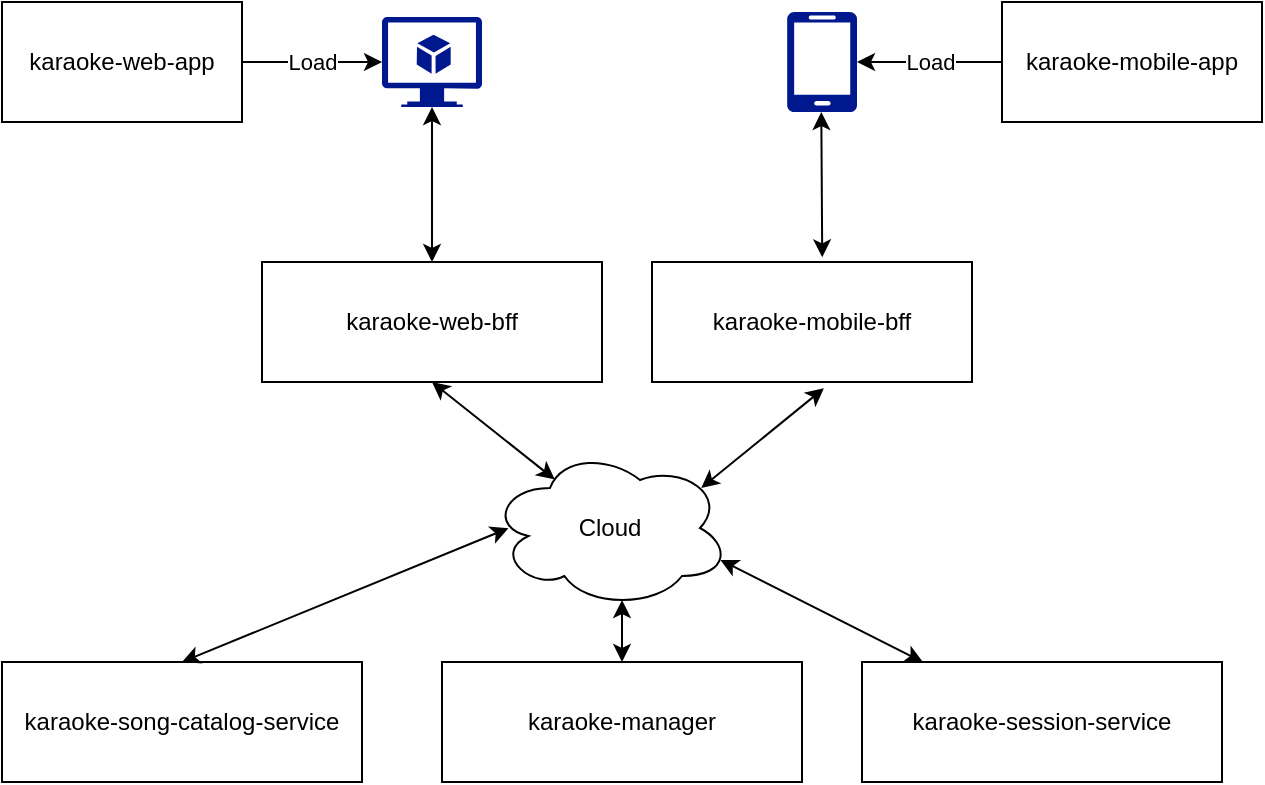 <mxfile version="27.1.6">
  <diagram name="Página-1" id="JX8rJXF7wh8J5So9Frel">
    <mxGraphModel dx="707" dy="523" grid="1" gridSize="10" guides="1" tooltips="1" connect="1" arrows="1" fold="1" page="1" pageScale="1" pageWidth="827" pageHeight="1169" math="0" shadow="0">
      <root>
        <mxCell id="0" />
        <mxCell id="1" parent="0" />
        <mxCell id="a4TKVZqR3TsQB03q37aO-2" value="karaoke-manager" style="rounded=0;whiteSpace=wrap;html=1;" vertex="1" parent="1">
          <mxGeometry x="400" y="520" width="180" height="60" as="geometry" />
        </mxCell>
        <mxCell id="a4TKVZqR3TsQB03q37aO-3" value="karaoke-session-service" style="rounded=0;whiteSpace=wrap;html=1;" vertex="1" parent="1">
          <mxGeometry x="610" y="520" width="180" height="60" as="geometry" />
        </mxCell>
        <mxCell id="a4TKVZqR3TsQB03q37aO-4" value="karaoke-song-catalog-service" style="rounded=0;whiteSpace=wrap;html=1;" vertex="1" parent="1">
          <mxGeometry x="180" y="520" width="180" height="60" as="geometry" />
        </mxCell>
        <mxCell id="a4TKVZqR3TsQB03q37aO-5" value="karaoke-mobile-bff" style="rounded=0;whiteSpace=wrap;html=1;" vertex="1" parent="1">
          <mxGeometry x="505" y="320" width="160" height="60" as="geometry" />
        </mxCell>
        <mxCell id="a4TKVZqR3TsQB03q37aO-6" value="karaoke-web-bff" style="rounded=0;whiteSpace=wrap;html=1;" vertex="1" parent="1">
          <mxGeometry x="310" y="320" width="170" height="60" as="geometry" />
        </mxCell>
        <mxCell id="a4TKVZqR3TsQB03q37aO-7" value="karaoke-web-app" style="rounded=0;whiteSpace=wrap;html=1;" vertex="1" parent="1">
          <mxGeometry x="180" y="190" width="120" height="60" as="geometry" />
        </mxCell>
        <mxCell id="a4TKVZqR3TsQB03q37aO-8" value="karaoke-mobile-app" style="rounded=0;whiteSpace=wrap;html=1;" vertex="1" parent="1">
          <mxGeometry x="680" y="190" width="130" height="60" as="geometry" />
        </mxCell>
        <mxCell id="a4TKVZqR3TsQB03q37aO-12" value="" style="sketch=0;aspect=fixed;pointerEvents=1;shadow=0;dashed=0;html=1;strokeColor=none;labelPosition=center;verticalLabelPosition=bottom;verticalAlign=top;align=center;fillColor=#00188D;shape=mxgraph.azure.mobile" vertex="1" parent="1">
          <mxGeometry x="572.5" y="195" width="35" height="50" as="geometry" />
        </mxCell>
        <mxCell id="a4TKVZqR3TsQB03q37aO-13" value="" style="sketch=0;aspect=fixed;pointerEvents=1;shadow=0;dashed=0;html=1;strokeColor=none;labelPosition=center;verticalLabelPosition=bottom;verticalAlign=top;align=center;fillColor=#00188D;shape=mxgraph.azure.virtual_machine_feature" vertex="1" parent="1">
          <mxGeometry x="370" y="197.5" width="50" height="45" as="geometry" />
        </mxCell>
        <mxCell id="a4TKVZqR3TsQB03q37aO-14" value="" style="endArrow=classic;startArrow=classic;html=1;rounded=0;exitX=0.5;exitY=0;exitDx=0;exitDy=0;entryX=0.5;entryY=1;entryDx=0;entryDy=0;entryPerimeter=0;" edge="1" parent="1" source="a4TKVZqR3TsQB03q37aO-6" target="a4TKVZqR3TsQB03q37aO-13">
          <mxGeometry width="50" height="50" relative="1" as="geometry">
            <mxPoint x="414" y="340" as="sourcePoint" />
            <mxPoint x="464" y="290" as="targetPoint" />
          </mxGeometry>
        </mxCell>
        <mxCell id="a4TKVZqR3TsQB03q37aO-15" value="" style="endArrow=classic;startArrow=classic;html=1;rounded=0;entryX=0.49;entryY=1;entryDx=0;entryDy=0;entryPerimeter=0;exitX=0.532;exitY=-0.039;exitDx=0;exitDy=0;exitPerimeter=0;" edge="1" parent="1" source="a4TKVZqR3TsQB03q37aO-5" target="a4TKVZqR3TsQB03q37aO-12">
          <mxGeometry width="50" height="50" relative="1" as="geometry">
            <mxPoint x="600" y="310" as="sourcePoint" />
            <mxPoint x="589.66" y="243" as="targetPoint" />
          </mxGeometry>
        </mxCell>
        <mxCell id="a4TKVZqR3TsQB03q37aO-16" value="Load" style="endArrow=classic;html=1;rounded=0;exitX=1;exitY=0.5;exitDx=0;exitDy=0;entryX=0;entryY=0.5;entryDx=0;entryDy=0;entryPerimeter=0;" edge="1" parent="1" source="a4TKVZqR3TsQB03q37aO-7" target="a4TKVZqR3TsQB03q37aO-13">
          <mxGeometry width="50" height="50" relative="1" as="geometry">
            <mxPoint x="330" y="230" as="sourcePoint" />
            <mxPoint x="380" y="180" as="targetPoint" />
          </mxGeometry>
        </mxCell>
        <mxCell id="a4TKVZqR3TsQB03q37aO-17" value="Load" style="endArrow=classic;html=1;rounded=0;exitX=0;exitY=0.5;exitDx=0;exitDy=0;entryX=1;entryY=0.5;entryDx=0;entryDy=0;entryPerimeter=0;" edge="1" parent="1" source="a4TKVZqR3TsQB03q37aO-8" target="a4TKVZqR3TsQB03q37aO-12">
          <mxGeometry width="50" height="50" relative="1" as="geometry">
            <mxPoint x="620" y="320" as="sourcePoint" />
            <mxPoint x="620" y="240" as="targetPoint" />
          </mxGeometry>
        </mxCell>
        <mxCell id="a4TKVZqR3TsQB03q37aO-19" value="Cloud" style="ellipse;shape=cloud;whiteSpace=wrap;html=1;" vertex="1" parent="1">
          <mxGeometry x="424" y="413" width="120" height="80" as="geometry" />
        </mxCell>
        <mxCell id="a4TKVZqR3TsQB03q37aO-21" value="" style="endArrow=classic;startArrow=classic;html=1;rounded=0;exitX=0.5;exitY=0;exitDx=0;exitDy=0;entryX=0.077;entryY=0.501;entryDx=0;entryDy=0;entryPerimeter=0;" edge="1" parent="1" source="a4TKVZqR3TsQB03q37aO-4" target="a4TKVZqR3TsQB03q37aO-19">
          <mxGeometry width="50" height="50" relative="1" as="geometry">
            <mxPoint x="290" y="490" as="sourcePoint" />
            <mxPoint x="340" y="440" as="targetPoint" />
          </mxGeometry>
        </mxCell>
        <mxCell id="a4TKVZqR3TsQB03q37aO-22" value="" style="endArrow=classic;startArrow=classic;html=1;rounded=0;exitX=0.5;exitY=0;exitDx=0;exitDy=0;entryX=0.55;entryY=0.95;entryDx=0;entryDy=0;entryPerimeter=0;" edge="1" parent="1" source="a4TKVZqR3TsQB03q37aO-2" target="a4TKVZqR3TsQB03q37aO-19">
          <mxGeometry width="50" height="50" relative="1" as="geometry">
            <mxPoint x="400" y="540" as="sourcePoint" />
            <mxPoint x="569" y="470" as="targetPoint" />
          </mxGeometry>
        </mxCell>
        <mxCell id="a4TKVZqR3TsQB03q37aO-23" value="" style="endArrow=classic;startArrow=classic;html=1;rounded=0;entryX=0.96;entryY=0.7;entryDx=0;entryDy=0;entryPerimeter=0;" edge="1" parent="1" source="a4TKVZqR3TsQB03q37aO-3" target="a4TKVZqR3TsQB03q37aO-19">
          <mxGeometry width="50" height="50" relative="1" as="geometry">
            <mxPoint x="550" y="560" as="sourcePoint" />
            <mxPoint x="719" y="490" as="targetPoint" />
          </mxGeometry>
        </mxCell>
        <mxCell id="a4TKVZqR3TsQB03q37aO-24" value="" style="endArrow=classic;startArrow=classic;html=1;rounded=0;exitX=0.88;exitY=0.25;exitDx=0;exitDy=0;entryX=0.537;entryY=1.053;entryDx=0;entryDy=0;entryPerimeter=0;exitPerimeter=0;" edge="1" parent="1" source="a4TKVZqR3TsQB03q37aO-19" target="a4TKVZqR3TsQB03q37aO-5">
          <mxGeometry width="50" height="50" relative="1" as="geometry">
            <mxPoint x="570" y="500" as="sourcePoint" />
            <mxPoint x="739" y="430" as="targetPoint" />
          </mxGeometry>
        </mxCell>
        <mxCell id="a4TKVZqR3TsQB03q37aO-25" value="" style="endArrow=classic;startArrow=classic;html=1;rounded=0;exitX=0.27;exitY=0.197;exitDx=0;exitDy=0;entryX=0.5;entryY=1;entryDx=0;entryDy=0;exitPerimeter=0;" edge="1" parent="1" source="a4TKVZqR3TsQB03q37aO-19" target="a4TKVZqR3TsQB03q37aO-6">
          <mxGeometry width="50" height="50" relative="1" as="geometry">
            <mxPoint x="690" y="490" as="sourcePoint" />
            <mxPoint x="859" y="420" as="targetPoint" />
          </mxGeometry>
        </mxCell>
      </root>
    </mxGraphModel>
  </diagram>
</mxfile>
